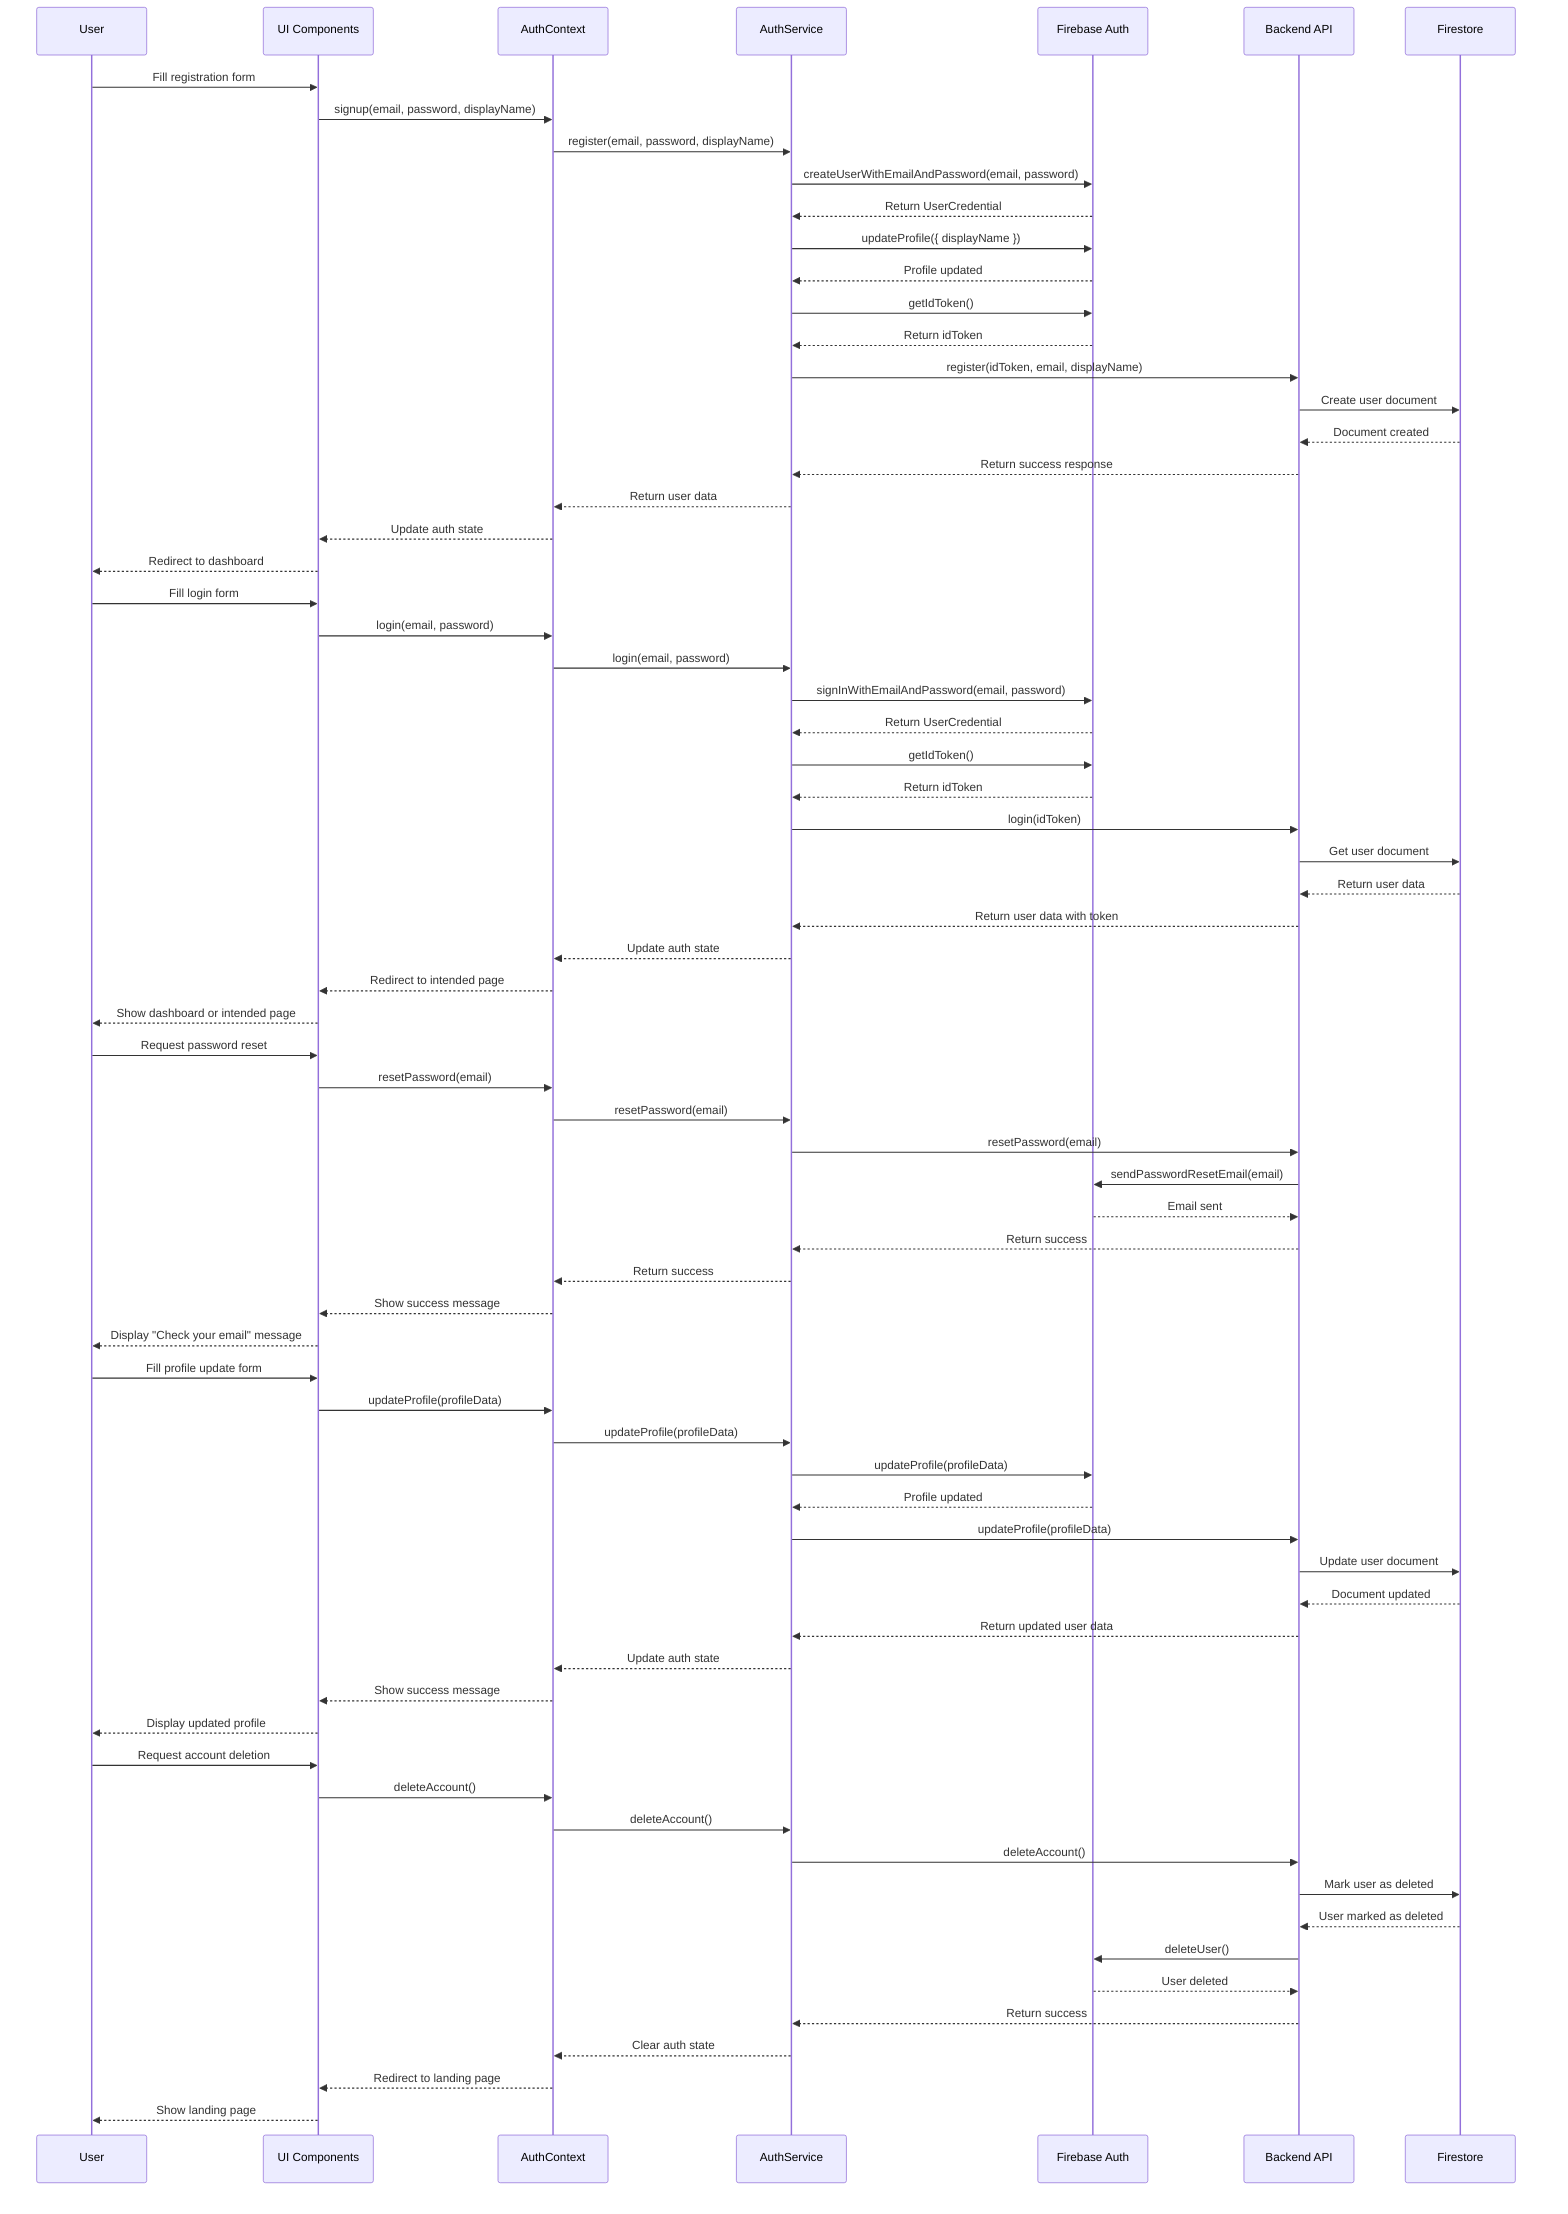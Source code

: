 sequenceDiagram
    participant User
    participant UI as UI Components
    participant AC as AuthContext
    participant AS as AuthService
    participant FA as Firebase Auth
    participant API as Backend API
    participant FS as Firestore
    
    %% Registration Flow
    User->>UI: Fill registration form
    UI->>AC: signup(email, password, displayName)
    AC->>AS: register(email, password, displayName)
    AS->>FA: createUserWithEmailAndPassword(email, password)
    FA-->>AS: Return UserCredential
    AS->>FA: updateProfile({ displayName })
    FA-->>AS: Profile updated
    AS->>FA: getIdToken()
    FA-->>AS: Return idToken
    AS->>API: register(idToken, email, displayName)
    API->>FS: Create user document
    FS-->>API: Document created
    API-->>AS: Return success response
    AS-->>AC: Return user data
    AC-->>UI: Update auth state
    UI-->>User: Redirect to dashboard
    
    %% Login Flow
    User->>UI: Fill login form
    UI->>AC: login(email, password)
    AC->>AS: login(email, password)
    AS->>FA: signInWithEmailAndPassword(email, password)
    FA-->>AS: Return UserCredential
    AS->>FA: getIdToken()
    FA-->>AS: Return idToken
    AS->>API: login(idToken)
    API->>FS: Get user document
    FS-->>API: Return user data
    API-->>AS: Return user data with token
    AS-->>AC: Update auth state
    AC-->>UI: Redirect to intended page
    UI-->>User: Show dashboard or intended page
    
    %% Password Reset Flow
    User->>UI: Request password reset
    UI->>AC: resetPassword(email)
    AC->>AS: resetPassword(email)
    AS->>API: resetPassword(email)
    API->>FA: sendPasswordResetEmail(email)
    FA-->>API: Email sent
    API-->>AS: Return success
    AS-->>AC: Return success
    AC-->>UI: Show success message
    UI-->>User: Display "Check your email" message
    
    %% Update Profile Flow
    User->>UI: Fill profile update form
    UI->>AC: updateProfile(profileData)
    AC->>AS: updateProfile(profileData)
    AS->>FA: updateProfile(profileData)
    FA-->>AS: Profile updated
    AS->>API: updateProfile(profileData)
    API->>FS: Update user document
    FS-->>API: Document updated
    API-->>AS: Return updated user data
    AS-->>AC: Update auth state
    AC-->>UI: Show success message
    UI-->>User: Display updated profile
    
    %% Delete Account Flow
    User->>UI: Request account deletion
    UI->>AC: deleteAccount()
    AC->>AS: deleteAccount()
    AS->>API: deleteAccount()
    API->>FS: Mark user as deleted
    FS-->>API: User marked as deleted
    API->>FA: deleteUser()
    FA-->>API: User deleted
    API-->>AS: Return success
    AS-->>AC: Clear auth state
    AC-->>UI: Redirect to landing page
    UI-->>User: Show landing page